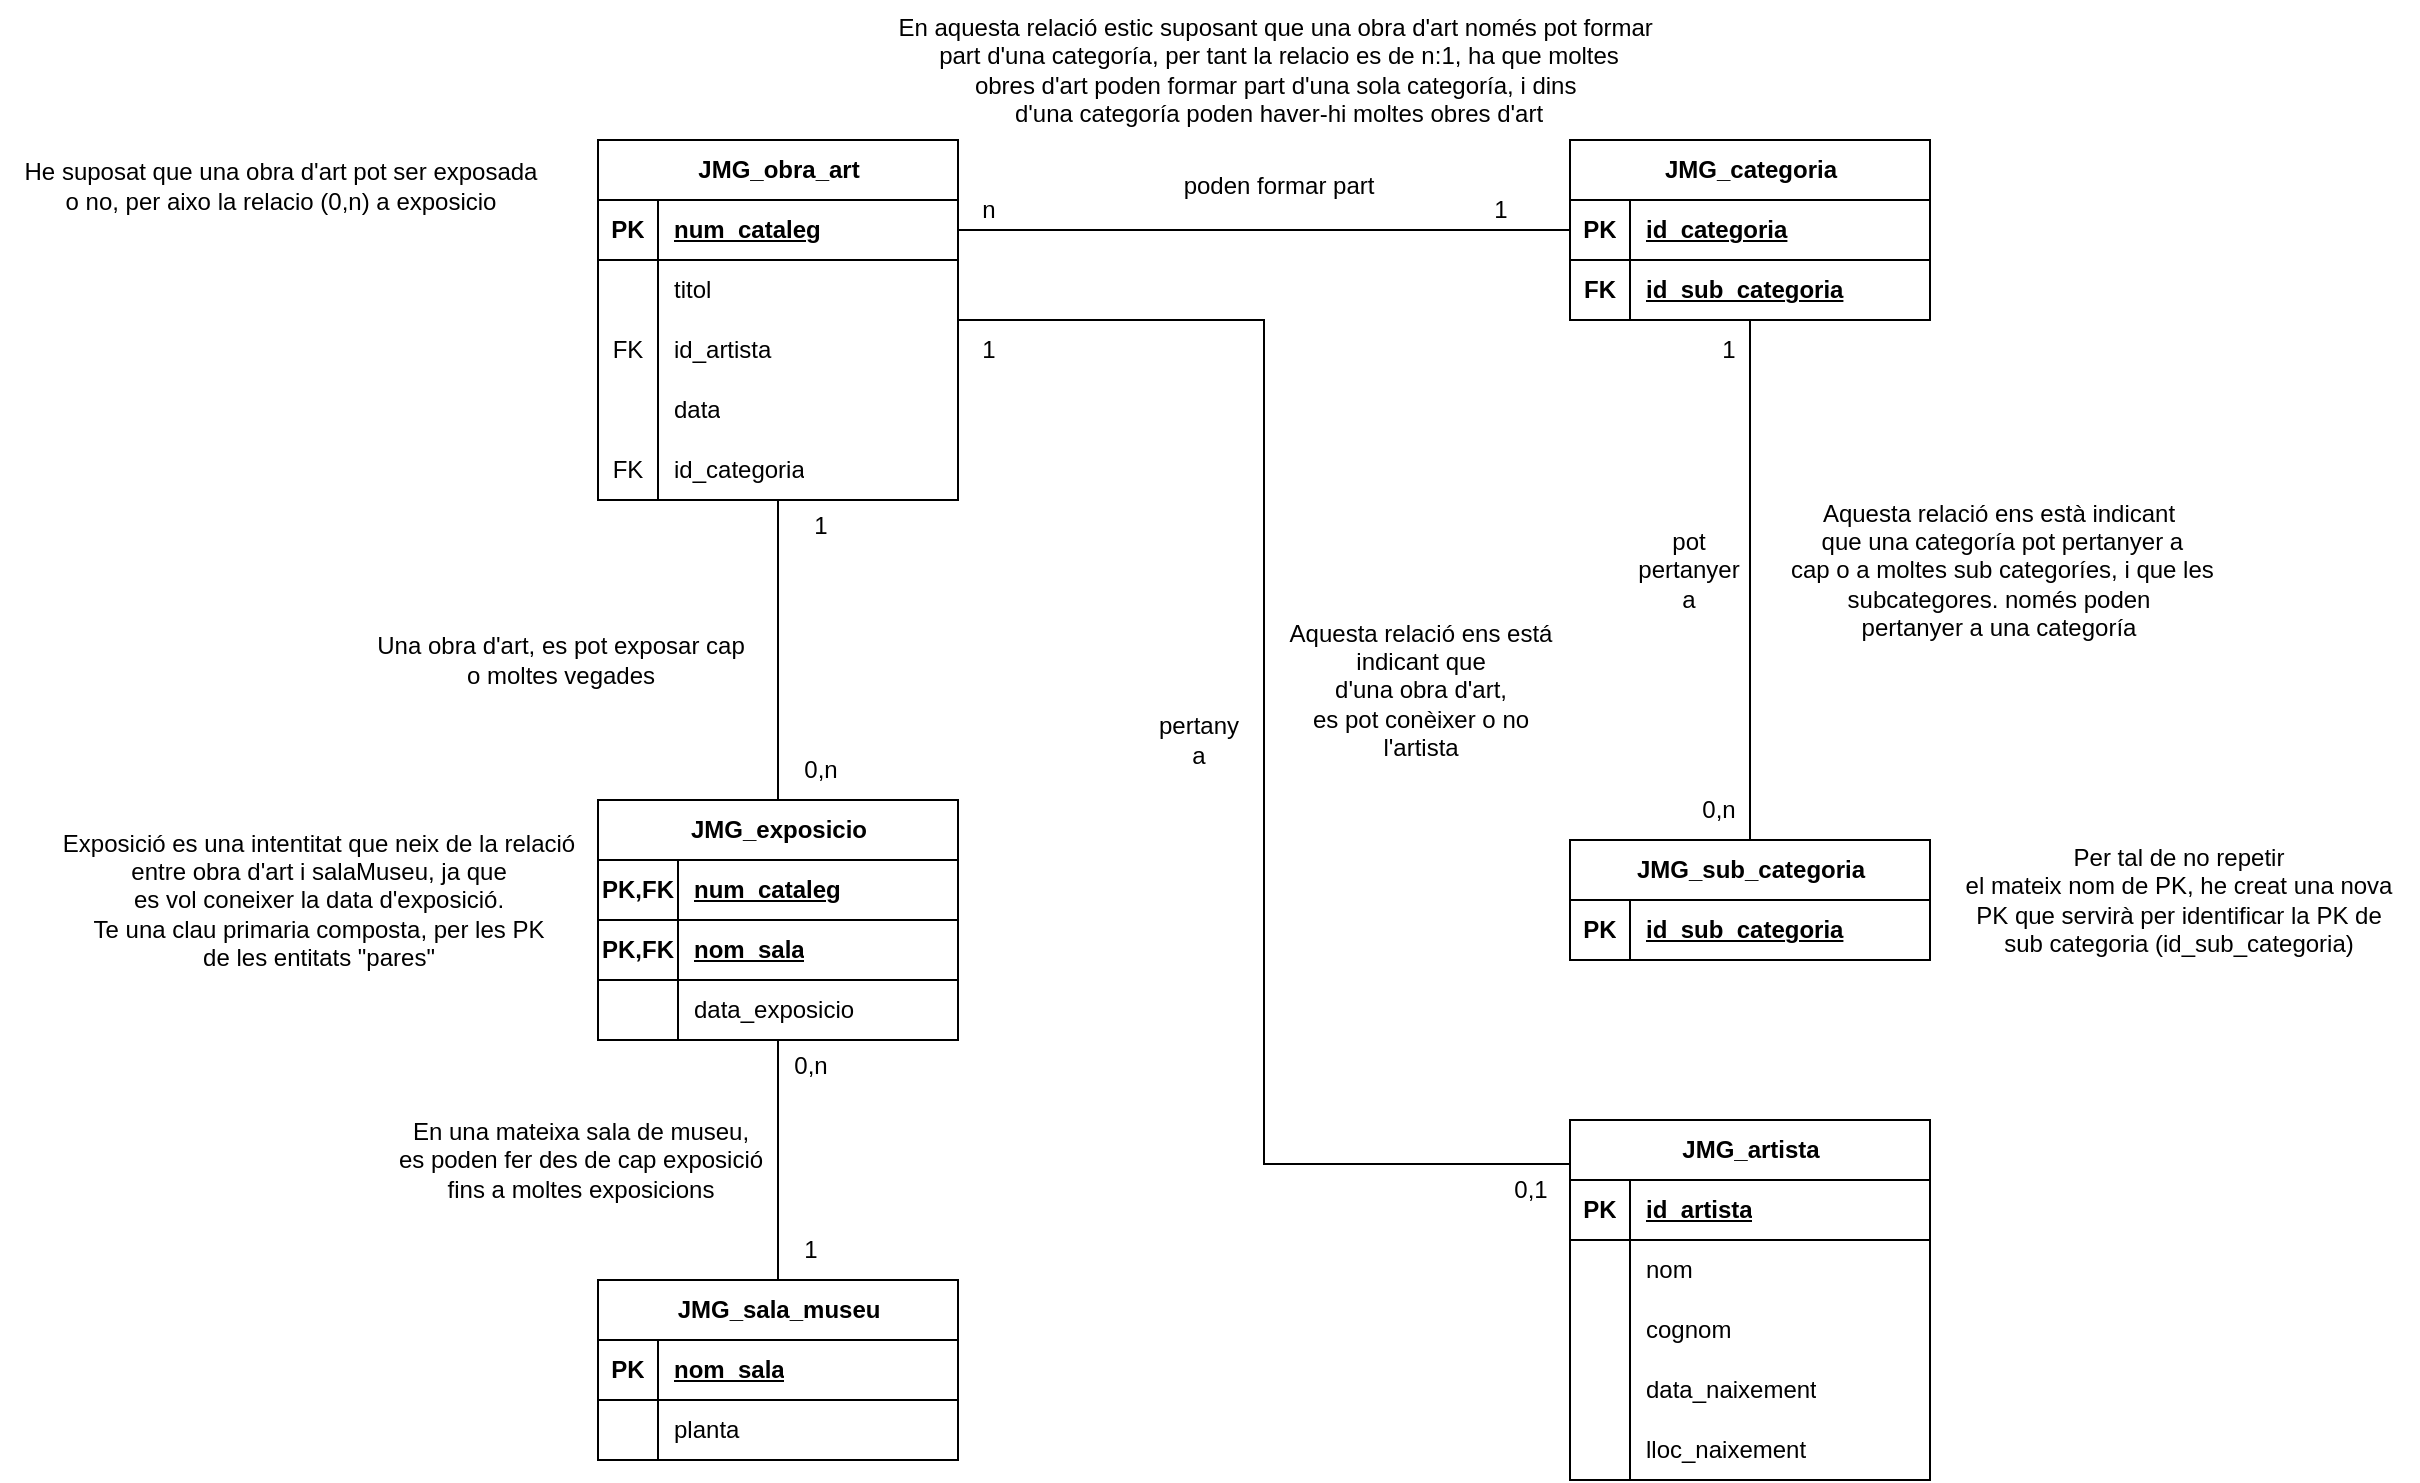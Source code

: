 <mxfile version="24.8.3">
  <diagram name="Página-1" id="B-bke3QCGIZsyUV_sevb">
    <mxGraphModel dx="2195" dy="790" grid="1" gridSize="10" guides="1" tooltips="1" connect="1" arrows="1" fold="1" page="1" pageScale="1" pageWidth="827" pageHeight="1169" math="0" shadow="0">
      <root>
        <mxCell id="0" />
        <mxCell id="1" parent="0" />
        <mxCell id="Ic7_FfRGiniO8kVixbo9-100" style="edgeStyle=orthogonalEdgeStyle;rounded=0;orthogonalLoop=1;jettySize=auto;html=1;entryX=0.5;entryY=0;entryDx=0;entryDy=0;endArrow=none;endFill=0;" edge="1" parent="1" source="Ic7_FfRGiniO8kVixbo9-1" target="Ic7_FfRGiniO8kVixbo9-68">
          <mxGeometry relative="1" as="geometry" />
        </mxCell>
        <mxCell id="Ic7_FfRGiniO8kVixbo9-1" value="JMG_obra_art" style="shape=table;startSize=30;container=1;collapsible=1;childLayout=tableLayout;fixedRows=1;rowLines=0;fontStyle=1;align=center;resizeLast=1;html=1;" vertex="1" parent="1">
          <mxGeometry x="100" y="180" width="180" height="180" as="geometry" />
        </mxCell>
        <mxCell id="Ic7_FfRGiniO8kVixbo9-2" value="" style="shape=tableRow;horizontal=0;startSize=0;swimlaneHead=0;swimlaneBody=0;fillColor=none;collapsible=0;dropTarget=0;points=[[0,0.5],[1,0.5]];portConstraint=eastwest;top=0;left=0;right=0;bottom=1;" vertex="1" parent="Ic7_FfRGiniO8kVixbo9-1">
          <mxGeometry y="30" width="180" height="30" as="geometry" />
        </mxCell>
        <mxCell id="Ic7_FfRGiniO8kVixbo9-3" value="PK" style="shape=partialRectangle;connectable=0;fillColor=none;top=0;left=0;bottom=0;right=0;fontStyle=1;overflow=hidden;whiteSpace=wrap;html=1;" vertex="1" parent="Ic7_FfRGiniO8kVixbo9-2">
          <mxGeometry width="30" height="30" as="geometry">
            <mxRectangle width="30" height="30" as="alternateBounds" />
          </mxGeometry>
        </mxCell>
        <mxCell id="Ic7_FfRGiniO8kVixbo9-4" value="num_cataleg" style="shape=partialRectangle;connectable=0;fillColor=none;top=0;left=0;bottom=0;right=0;align=left;spacingLeft=6;fontStyle=5;overflow=hidden;whiteSpace=wrap;html=1;" vertex="1" parent="Ic7_FfRGiniO8kVixbo9-2">
          <mxGeometry x="30" width="150" height="30" as="geometry">
            <mxRectangle width="150" height="30" as="alternateBounds" />
          </mxGeometry>
        </mxCell>
        <mxCell id="Ic7_FfRGiniO8kVixbo9-5" value="" style="shape=tableRow;horizontal=0;startSize=0;swimlaneHead=0;swimlaneBody=0;fillColor=none;collapsible=0;dropTarget=0;points=[[0,0.5],[1,0.5]];portConstraint=eastwest;top=0;left=0;right=0;bottom=0;" vertex="1" parent="Ic7_FfRGiniO8kVixbo9-1">
          <mxGeometry y="60" width="180" height="30" as="geometry" />
        </mxCell>
        <mxCell id="Ic7_FfRGiniO8kVixbo9-6" value="" style="shape=partialRectangle;connectable=0;fillColor=none;top=0;left=0;bottom=0;right=0;editable=1;overflow=hidden;whiteSpace=wrap;html=1;" vertex="1" parent="Ic7_FfRGiniO8kVixbo9-5">
          <mxGeometry width="30" height="30" as="geometry">
            <mxRectangle width="30" height="30" as="alternateBounds" />
          </mxGeometry>
        </mxCell>
        <mxCell id="Ic7_FfRGiniO8kVixbo9-7" value="titol" style="shape=partialRectangle;connectable=0;fillColor=none;top=0;left=0;bottom=0;right=0;align=left;spacingLeft=6;overflow=hidden;whiteSpace=wrap;html=1;" vertex="1" parent="Ic7_FfRGiniO8kVixbo9-5">
          <mxGeometry x="30" width="150" height="30" as="geometry">
            <mxRectangle width="150" height="30" as="alternateBounds" />
          </mxGeometry>
        </mxCell>
        <mxCell id="Ic7_FfRGiniO8kVixbo9-8" value="" style="shape=tableRow;horizontal=0;startSize=0;swimlaneHead=0;swimlaneBody=0;fillColor=none;collapsible=0;dropTarget=0;points=[[0,0.5],[1,0.5]];portConstraint=eastwest;top=0;left=0;right=0;bottom=0;" vertex="1" parent="Ic7_FfRGiniO8kVixbo9-1">
          <mxGeometry y="90" width="180" height="30" as="geometry" />
        </mxCell>
        <mxCell id="Ic7_FfRGiniO8kVixbo9-9" value="FK" style="shape=partialRectangle;connectable=0;fillColor=none;top=0;left=0;bottom=0;right=0;editable=1;overflow=hidden;whiteSpace=wrap;html=1;" vertex="1" parent="Ic7_FfRGiniO8kVixbo9-8">
          <mxGeometry width="30" height="30" as="geometry">
            <mxRectangle width="30" height="30" as="alternateBounds" />
          </mxGeometry>
        </mxCell>
        <mxCell id="Ic7_FfRGiniO8kVixbo9-10" value="id_artista" style="shape=partialRectangle;connectable=0;fillColor=none;top=0;left=0;bottom=0;right=0;align=left;spacingLeft=6;overflow=hidden;whiteSpace=wrap;html=1;" vertex="1" parent="Ic7_FfRGiniO8kVixbo9-8">
          <mxGeometry x="30" width="150" height="30" as="geometry">
            <mxRectangle width="150" height="30" as="alternateBounds" />
          </mxGeometry>
        </mxCell>
        <mxCell id="Ic7_FfRGiniO8kVixbo9-17" style="shape=tableRow;horizontal=0;startSize=0;swimlaneHead=0;swimlaneBody=0;fillColor=none;collapsible=0;dropTarget=0;points=[[0,0.5],[1,0.5]];portConstraint=eastwest;top=0;left=0;right=0;bottom=0;" vertex="1" parent="Ic7_FfRGiniO8kVixbo9-1">
          <mxGeometry y="120" width="180" height="30" as="geometry" />
        </mxCell>
        <mxCell id="Ic7_FfRGiniO8kVixbo9-18" style="shape=partialRectangle;connectable=0;fillColor=none;top=0;left=0;bottom=0;right=0;editable=1;overflow=hidden;whiteSpace=wrap;html=1;" vertex="1" parent="Ic7_FfRGiniO8kVixbo9-17">
          <mxGeometry width="30" height="30" as="geometry">
            <mxRectangle width="30" height="30" as="alternateBounds" />
          </mxGeometry>
        </mxCell>
        <mxCell id="Ic7_FfRGiniO8kVixbo9-19" value="data" style="shape=partialRectangle;connectable=0;fillColor=none;top=0;left=0;bottom=0;right=0;align=left;spacingLeft=6;overflow=hidden;whiteSpace=wrap;html=1;" vertex="1" parent="Ic7_FfRGiniO8kVixbo9-17">
          <mxGeometry x="30" width="150" height="30" as="geometry">
            <mxRectangle width="150" height="30" as="alternateBounds" />
          </mxGeometry>
        </mxCell>
        <mxCell id="Ic7_FfRGiniO8kVixbo9-102" style="shape=tableRow;horizontal=0;startSize=0;swimlaneHead=0;swimlaneBody=0;fillColor=none;collapsible=0;dropTarget=0;points=[[0,0.5],[1,0.5]];portConstraint=eastwest;top=0;left=0;right=0;bottom=0;" vertex="1" parent="Ic7_FfRGiniO8kVixbo9-1">
          <mxGeometry y="150" width="180" height="30" as="geometry" />
        </mxCell>
        <mxCell id="Ic7_FfRGiniO8kVixbo9-103" value="FK" style="shape=partialRectangle;connectable=0;fillColor=none;top=0;left=0;bottom=0;right=0;editable=1;overflow=hidden;whiteSpace=wrap;html=1;" vertex="1" parent="Ic7_FfRGiniO8kVixbo9-102">
          <mxGeometry width="30" height="30" as="geometry">
            <mxRectangle width="30" height="30" as="alternateBounds" />
          </mxGeometry>
        </mxCell>
        <mxCell id="Ic7_FfRGiniO8kVixbo9-104" value="id_categoria" style="shape=partialRectangle;connectable=0;fillColor=none;top=0;left=0;bottom=0;right=0;align=left;spacingLeft=6;overflow=hidden;whiteSpace=wrap;html=1;" vertex="1" parent="Ic7_FfRGiniO8kVixbo9-102">
          <mxGeometry x="30" width="150" height="30" as="geometry">
            <mxRectangle width="150" height="30" as="alternateBounds" />
          </mxGeometry>
        </mxCell>
        <mxCell id="Ic7_FfRGiniO8kVixbo9-33" value="JMG_artista" style="shape=table;startSize=30;container=1;collapsible=1;childLayout=tableLayout;fixedRows=1;rowLines=0;fontStyle=1;align=center;resizeLast=1;html=1;" vertex="1" parent="1">
          <mxGeometry x="586" y="670" width="180" height="180" as="geometry" />
        </mxCell>
        <mxCell id="Ic7_FfRGiniO8kVixbo9-34" value="" style="shape=tableRow;horizontal=0;startSize=0;swimlaneHead=0;swimlaneBody=0;fillColor=none;collapsible=0;dropTarget=0;points=[[0,0.5],[1,0.5]];portConstraint=eastwest;top=0;left=0;right=0;bottom=1;" vertex="1" parent="Ic7_FfRGiniO8kVixbo9-33">
          <mxGeometry y="30" width="180" height="30" as="geometry" />
        </mxCell>
        <mxCell id="Ic7_FfRGiniO8kVixbo9-35" value="PK" style="shape=partialRectangle;connectable=0;fillColor=none;top=0;left=0;bottom=0;right=0;fontStyle=1;overflow=hidden;whiteSpace=wrap;html=1;" vertex="1" parent="Ic7_FfRGiniO8kVixbo9-34">
          <mxGeometry width="30" height="30" as="geometry">
            <mxRectangle width="30" height="30" as="alternateBounds" />
          </mxGeometry>
        </mxCell>
        <mxCell id="Ic7_FfRGiniO8kVixbo9-36" value="id_artista" style="shape=partialRectangle;connectable=0;fillColor=none;top=0;left=0;bottom=0;right=0;align=left;spacingLeft=6;fontStyle=5;overflow=hidden;whiteSpace=wrap;html=1;" vertex="1" parent="Ic7_FfRGiniO8kVixbo9-34">
          <mxGeometry x="30" width="150" height="30" as="geometry">
            <mxRectangle width="150" height="30" as="alternateBounds" />
          </mxGeometry>
        </mxCell>
        <mxCell id="Ic7_FfRGiniO8kVixbo9-37" value="" style="shape=tableRow;horizontal=0;startSize=0;swimlaneHead=0;swimlaneBody=0;fillColor=none;collapsible=0;dropTarget=0;points=[[0,0.5],[1,0.5]];portConstraint=eastwest;top=0;left=0;right=0;bottom=0;" vertex="1" parent="Ic7_FfRGiniO8kVixbo9-33">
          <mxGeometry y="60" width="180" height="30" as="geometry" />
        </mxCell>
        <mxCell id="Ic7_FfRGiniO8kVixbo9-38" value="" style="shape=partialRectangle;connectable=0;fillColor=none;top=0;left=0;bottom=0;right=0;editable=1;overflow=hidden;whiteSpace=wrap;html=1;" vertex="1" parent="Ic7_FfRGiniO8kVixbo9-37">
          <mxGeometry width="30" height="30" as="geometry">
            <mxRectangle width="30" height="30" as="alternateBounds" />
          </mxGeometry>
        </mxCell>
        <mxCell id="Ic7_FfRGiniO8kVixbo9-39" value="nom" style="shape=partialRectangle;connectable=0;fillColor=none;top=0;left=0;bottom=0;right=0;align=left;spacingLeft=6;overflow=hidden;whiteSpace=wrap;html=1;" vertex="1" parent="Ic7_FfRGiniO8kVixbo9-37">
          <mxGeometry x="30" width="150" height="30" as="geometry">
            <mxRectangle width="150" height="30" as="alternateBounds" />
          </mxGeometry>
        </mxCell>
        <mxCell id="Ic7_FfRGiniO8kVixbo9-40" value="" style="shape=tableRow;horizontal=0;startSize=0;swimlaneHead=0;swimlaneBody=0;fillColor=none;collapsible=0;dropTarget=0;points=[[0,0.5],[1,0.5]];portConstraint=eastwest;top=0;left=0;right=0;bottom=0;" vertex="1" parent="Ic7_FfRGiniO8kVixbo9-33">
          <mxGeometry y="90" width="180" height="30" as="geometry" />
        </mxCell>
        <mxCell id="Ic7_FfRGiniO8kVixbo9-41" value="" style="shape=partialRectangle;connectable=0;fillColor=none;top=0;left=0;bottom=0;right=0;editable=1;overflow=hidden;whiteSpace=wrap;html=1;" vertex="1" parent="Ic7_FfRGiniO8kVixbo9-40">
          <mxGeometry width="30" height="30" as="geometry">
            <mxRectangle width="30" height="30" as="alternateBounds" />
          </mxGeometry>
        </mxCell>
        <mxCell id="Ic7_FfRGiniO8kVixbo9-42" value="cognom" style="shape=partialRectangle;connectable=0;fillColor=none;top=0;left=0;bottom=0;right=0;align=left;spacingLeft=6;overflow=hidden;whiteSpace=wrap;html=1;" vertex="1" parent="Ic7_FfRGiniO8kVixbo9-40">
          <mxGeometry x="30" width="150" height="30" as="geometry">
            <mxRectangle width="150" height="30" as="alternateBounds" />
          </mxGeometry>
        </mxCell>
        <mxCell id="Ic7_FfRGiniO8kVixbo9-43" style="shape=tableRow;horizontal=0;startSize=0;swimlaneHead=0;swimlaneBody=0;fillColor=none;collapsible=0;dropTarget=0;points=[[0,0.5],[1,0.5]];portConstraint=eastwest;top=0;left=0;right=0;bottom=0;" vertex="1" parent="Ic7_FfRGiniO8kVixbo9-33">
          <mxGeometry y="120" width="180" height="30" as="geometry" />
        </mxCell>
        <mxCell id="Ic7_FfRGiniO8kVixbo9-44" style="shape=partialRectangle;connectable=0;fillColor=none;top=0;left=0;bottom=0;right=0;editable=1;overflow=hidden;whiteSpace=wrap;html=1;" vertex="1" parent="Ic7_FfRGiniO8kVixbo9-43">
          <mxGeometry width="30" height="30" as="geometry">
            <mxRectangle width="30" height="30" as="alternateBounds" />
          </mxGeometry>
        </mxCell>
        <mxCell id="Ic7_FfRGiniO8kVixbo9-45" value="data_naixement" style="shape=partialRectangle;connectable=0;fillColor=none;top=0;left=0;bottom=0;right=0;align=left;spacingLeft=6;overflow=hidden;whiteSpace=wrap;html=1;" vertex="1" parent="Ic7_FfRGiniO8kVixbo9-43">
          <mxGeometry x="30" width="150" height="30" as="geometry">
            <mxRectangle width="150" height="30" as="alternateBounds" />
          </mxGeometry>
        </mxCell>
        <mxCell id="Ic7_FfRGiniO8kVixbo9-46" style="shape=tableRow;horizontal=0;startSize=0;swimlaneHead=0;swimlaneBody=0;fillColor=none;collapsible=0;dropTarget=0;points=[[0,0.5],[1,0.5]];portConstraint=eastwest;top=0;left=0;right=0;bottom=0;" vertex="1" parent="Ic7_FfRGiniO8kVixbo9-33">
          <mxGeometry y="150" width="180" height="30" as="geometry" />
        </mxCell>
        <mxCell id="Ic7_FfRGiniO8kVixbo9-47" style="shape=partialRectangle;connectable=0;fillColor=none;top=0;left=0;bottom=0;right=0;editable=1;overflow=hidden;whiteSpace=wrap;html=1;" vertex="1" parent="Ic7_FfRGiniO8kVixbo9-46">
          <mxGeometry width="30" height="30" as="geometry">
            <mxRectangle width="30" height="30" as="alternateBounds" />
          </mxGeometry>
        </mxCell>
        <mxCell id="Ic7_FfRGiniO8kVixbo9-48" value="lloc_naixement" style="shape=partialRectangle;connectable=0;fillColor=none;top=0;left=0;bottom=0;right=0;align=left;spacingLeft=6;overflow=hidden;whiteSpace=wrap;html=1;" vertex="1" parent="Ic7_FfRGiniO8kVixbo9-46">
          <mxGeometry x="30" width="150" height="30" as="geometry">
            <mxRectangle width="150" height="30" as="alternateBounds" />
          </mxGeometry>
        </mxCell>
        <mxCell id="Ic7_FfRGiniO8kVixbo9-49" value="JMG_sala_museu" style="shape=table;startSize=30;container=1;collapsible=1;childLayout=tableLayout;fixedRows=1;rowLines=0;fontStyle=1;align=center;resizeLast=1;html=1;" vertex="1" parent="1">
          <mxGeometry x="100" y="750" width="180" height="90" as="geometry" />
        </mxCell>
        <mxCell id="Ic7_FfRGiniO8kVixbo9-50" value="" style="shape=tableRow;horizontal=0;startSize=0;swimlaneHead=0;swimlaneBody=0;fillColor=none;collapsible=0;dropTarget=0;points=[[0,0.5],[1,0.5]];portConstraint=eastwest;top=0;left=0;right=0;bottom=1;" vertex="1" parent="Ic7_FfRGiniO8kVixbo9-49">
          <mxGeometry y="30" width="180" height="30" as="geometry" />
        </mxCell>
        <mxCell id="Ic7_FfRGiniO8kVixbo9-51" value="PK" style="shape=partialRectangle;connectable=0;fillColor=none;top=0;left=0;bottom=0;right=0;fontStyle=1;overflow=hidden;whiteSpace=wrap;html=1;" vertex="1" parent="Ic7_FfRGiniO8kVixbo9-50">
          <mxGeometry width="30" height="30" as="geometry">
            <mxRectangle width="30" height="30" as="alternateBounds" />
          </mxGeometry>
        </mxCell>
        <mxCell id="Ic7_FfRGiniO8kVixbo9-52" value="nom_sala" style="shape=partialRectangle;connectable=0;fillColor=none;top=0;left=0;bottom=0;right=0;align=left;spacingLeft=6;fontStyle=5;overflow=hidden;whiteSpace=wrap;html=1;" vertex="1" parent="Ic7_FfRGiniO8kVixbo9-50">
          <mxGeometry x="30" width="150" height="30" as="geometry">
            <mxRectangle width="150" height="30" as="alternateBounds" />
          </mxGeometry>
        </mxCell>
        <mxCell id="Ic7_FfRGiniO8kVixbo9-53" value="" style="shape=tableRow;horizontal=0;startSize=0;swimlaneHead=0;swimlaneBody=0;fillColor=none;collapsible=0;dropTarget=0;points=[[0,0.5],[1,0.5]];portConstraint=eastwest;top=0;left=0;right=0;bottom=0;" vertex="1" parent="Ic7_FfRGiniO8kVixbo9-49">
          <mxGeometry y="60" width="180" height="30" as="geometry" />
        </mxCell>
        <mxCell id="Ic7_FfRGiniO8kVixbo9-54" value="" style="shape=partialRectangle;connectable=0;fillColor=none;top=0;left=0;bottom=0;right=0;editable=1;overflow=hidden;whiteSpace=wrap;html=1;" vertex="1" parent="Ic7_FfRGiniO8kVixbo9-53">
          <mxGeometry width="30" height="30" as="geometry">
            <mxRectangle width="30" height="30" as="alternateBounds" />
          </mxGeometry>
        </mxCell>
        <mxCell id="Ic7_FfRGiniO8kVixbo9-55" value="planta" style="shape=partialRectangle;connectable=0;fillColor=none;top=0;left=0;bottom=0;right=0;align=left;spacingLeft=6;overflow=hidden;whiteSpace=wrap;html=1;" vertex="1" parent="Ic7_FfRGiniO8kVixbo9-53">
          <mxGeometry x="30" width="150" height="30" as="geometry">
            <mxRectangle width="150" height="30" as="alternateBounds" />
          </mxGeometry>
        </mxCell>
        <mxCell id="Ic7_FfRGiniO8kVixbo9-101" style="edgeStyle=orthogonalEdgeStyle;rounded=0;orthogonalLoop=1;jettySize=auto;html=1;entryX=0.5;entryY=0;entryDx=0;entryDy=0;endArrow=none;endFill=0;" edge="1" parent="1" source="Ic7_FfRGiniO8kVixbo9-68" target="Ic7_FfRGiniO8kVixbo9-49">
          <mxGeometry relative="1" as="geometry" />
        </mxCell>
        <mxCell id="Ic7_FfRGiniO8kVixbo9-68" value="JMG_exposicio" style="shape=table;startSize=30;container=1;collapsible=1;childLayout=tableLayout;fixedRows=1;rowLines=0;fontStyle=1;align=center;resizeLast=1;html=1;" vertex="1" parent="1">
          <mxGeometry x="100" y="510" width="180" height="120" as="geometry" />
        </mxCell>
        <mxCell id="Ic7_FfRGiniO8kVixbo9-69" value="" style="shape=tableRow;horizontal=0;startSize=0;swimlaneHead=0;swimlaneBody=0;fillColor=none;collapsible=0;dropTarget=0;points=[[0,0.5],[1,0.5]];portConstraint=eastwest;top=0;left=0;right=0;bottom=1;" vertex="1" parent="Ic7_FfRGiniO8kVixbo9-68">
          <mxGeometry y="30" width="180" height="30" as="geometry" />
        </mxCell>
        <mxCell id="Ic7_FfRGiniO8kVixbo9-70" value="PK,FK" style="shape=partialRectangle;connectable=0;fillColor=none;top=0;left=0;bottom=0;right=0;fontStyle=1;overflow=hidden;whiteSpace=wrap;html=1;" vertex="1" parent="Ic7_FfRGiniO8kVixbo9-69">
          <mxGeometry width="40" height="30" as="geometry">
            <mxRectangle width="40" height="30" as="alternateBounds" />
          </mxGeometry>
        </mxCell>
        <mxCell id="Ic7_FfRGiniO8kVixbo9-71" value="num_cataleg" style="shape=partialRectangle;connectable=0;fillColor=none;top=0;left=0;bottom=0;right=0;align=left;spacingLeft=6;fontStyle=5;overflow=hidden;whiteSpace=wrap;html=1;" vertex="1" parent="Ic7_FfRGiniO8kVixbo9-69">
          <mxGeometry x="40" width="140" height="30" as="geometry">
            <mxRectangle width="140" height="30" as="alternateBounds" />
          </mxGeometry>
        </mxCell>
        <mxCell id="Ic7_FfRGiniO8kVixbo9-84" style="shape=tableRow;horizontal=0;startSize=0;swimlaneHead=0;swimlaneBody=0;fillColor=none;collapsible=0;dropTarget=0;points=[[0,0.5],[1,0.5]];portConstraint=eastwest;top=0;left=0;right=0;bottom=1;" vertex="1" parent="Ic7_FfRGiniO8kVixbo9-68">
          <mxGeometry y="60" width="180" height="30" as="geometry" />
        </mxCell>
        <mxCell id="Ic7_FfRGiniO8kVixbo9-85" value="PK,FK" style="shape=partialRectangle;connectable=0;fillColor=none;top=0;left=0;bottom=0;right=0;fontStyle=1;overflow=hidden;whiteSpace=wrap;html=1;" vertex="1" parent="Ic7_FfRGiniO8kVixbo9-84">
          <mxGeometry width="40" height="30" as="geometry">
            <mxRectangle width="40" height="30" as="alternateBounds" />
          </mxGeometry>
        </mxCell>
        <mxCell id="Ic7_FfRGiniO8kVixbo9-86" value="nom_sala" style="shape=partialRectangle;connectable=0;fillColor=none;top=0;left=0;bottom=0;right=0;align=left;spacingLeft=6;fontStyle=5;overflow=hidden;whiteSpace=wrap;html=1;" vertex="1" parent="Ic7_FfRGiniO8kVixbo9-84">
          <mxGeometry x="40" width="140" height="30" as="geometry">
            <mxRectangle width="140" height="30" as="alternateBounds" />
          </mxGeometry>
        </mxCell>
        <mxCell id="Ic7_FfRGiniO8kVixbo9-72" value="" style="shape=tableRow;horizontal=0;startSize=0;swimlaneHead=0;swimlaneBody=0;fillColor=none;collapsible=0;dropTarget=0;points=[[0,0.5],[1,0.5]];portConstraint=eastwest;top=0;left=0;right=0;bottom=0;" vertex="1" parent="Ic7_FfRGiniO8kVixbo9-68">
          <mxGeometry y="90" width="180" height="30" as="geometry" />
        </mxCell>
        <mxCell id="Ic7_FfRGiniO8kVixbo9-73" value="" style="shape=partialRectangle;connectable=0;fillColor=none;top=0;left=0;bottom=0;right=0;editable=1;overflow=hidden;whiteSpace=wrap;html=1;" vertex="1" parent="Ic7_FfRGiniO8kVixbo9-72">
          <mxGeometry width="40" height="30" as="geometry">
            <mxRectangle width="40" height="30" as="alternateBounds" />
          </mxGeometry>
        </mxCell>
        <mxCell id="Ic7_FfRGiniO8kVixbo9-74" value="data_exposicio" style="shape=partialRectangle;connectable=0;fillColor=none;top=0;left=0;bottom=0;right=0;align=left;spacingLeft=6;overflow=hidden;whiteSpace=wrap;html=1;" vertex="1" parent="Ic7_FfRGiniO8kVixbo9-72">
          <mxGeometry x="40" width="140" height="30" as="geometry">
            <mxRectangle width="140" height="30" as="alternateBounds" />
          </mxGeometry>
        </mxCell>
        <mxCell id="Ic7_FfRGiniO8kVixbo9-119" style="edgeStyle=orthogonalEdgeStyle;rounded=0;orthogonalLoop=1;jettySize=auto;html=1;entryX=0.5;entryY=0;entryDx=0;entryDy=0;endArrow=none;endFill=0;" edge="1" parent="1" source="Ic7_FfRGiniO8kVixbo9-87" target="Ic7_FfRGiniO8kVixbo9-106">
          <mxGeometry relative="1" as="geometry" />
        </mxCell>
        <mxCell id="Ic7_FfRGiniO8kVixbo9-87" value="JMG_categoria" style="shape=table;startSize=30;container=1;collapsible=1;childLayout=tableLayout;fixedRows=1;rowLines=0;fontStyle=1;align=center;resizeLast=1;html=1;" vertex="1" parent="1">
          <mxGeometry x="586" y="180" width="180" height="90" as="geometry" />
        </mxCell>
        <mxCell id="Ic7_FfRGiniO8kVixbo9-88" value="" style="shape=tableRow;horizontal=0;startSize=0;swimlaneHead=0;swimlaneBody=0;fillColor=none;collapsible=0;dropTarget=0;points=[[0,0.5],[1,0.5]];portConstraint=eastwest;top=0;left=0;right=0;bottom=1;" vertex="1" parent="Ic7_FfRGiniO8kVixbo9-87">
          <mxGeometry y="30" width="180" height="30" as="geometry" />
        </mxCell>
        <mxCell id="Ic7_FfRGiniO8kVixbo9-89" value="PK" style="shape=partialRectangle;connectable=0;fillColor=none;top=0;left=0;bottom=0;right=0;fontStyle=1;overflow=hidden;whiteSpace=wrap;html=1;" vertex="1" parent="Ic7_FfRGiniO8kVixbo9-88">
          <mxGeometry width="30" height="30" as="geometry">
            <mxRectangle width="30" height="30" as="alternateBounds" />
          </mxGeometry>
        </mxCell>
        <mxCell id="Ic7_FfRGiniO8kVixbo9-90" value="id_categoria" style="shape=partialRectangle;connectable=0;fillColor=none;top=0;left=0;bottom=0;right=0;align=left;spacingLeft=6;fontStyle=5;overflow=hidden;whiteSpace=wrap;html=1;" vertex="1" parent="Ic7_FfRGiniO8kVixbo9-88">
          <mxGeometry x="30" width="150" height="30" as="geometry">
            <mxRectangle width="150" height="30" as="alternateBounds" />
          </mxGeometry>
        </mxCell>
        <mxCell id="Ic7_FfRGiniO8kVixbo9-122" style="shape=tableRow;horizontal=0;startSize=0;swimlaneHead=0;swimlaneBody=0;fillColor=none;collapsible=0;dropTarget=0;points=[[0,0.5],[1,0.5]];portConstraint=eastwest;top=0;left=0;right=0;bottom=1;" vertex="1" parent="Ic7_FfRGiniO8kVixbo9-87">
          <mxGeometry y="60" width="180" height="30" as="geometry" />
        </mxCell>
        <mxCell id="Ic7_FfRGiniO8kVixbo9-123" value="FK" style="shape=partialRectangle;connectable=0;fillColor=none;top=0;left=0;bottom=0;right=0;fontStyle=1;overflow=hidden;whiteSpace=wrap;html=1;" vertex="1" parent="Ic7_FfRGiniO8kVixbo9-122">
          <mxGeometry width="30" height="30" as="geometry">
            <mxRectangle width="30" height="30" as="alternateBounds" />
          </mxGeometry>
        </mxCell>
        <mxCell id="Ic7_FfRGiniO8kVixbo9-124" value="id_sub_categoria" style="shape=partialRectangle;connectable=0;fillColor=none;top=0;left=0;bottom=0;right=0;align=left;spacingLeft=6;fontStyle=5;overflow=hidden;whiteSpace=wrap;html=1;" vertex="1" parent="Ic7_FfRGiniO8kVixbo9-122">
          <mxGeometry x="30" width="150" height="30" as="geometry">
            <mxRectangle width="150" height="30" as="alternateBounds" />
          </mxGeometry>
        </mxCell>
        <mxCell id="Ic7_FfRGiniO8kVixbo9-105" style="edgeStyle=orthogonalEdgeStyle;rounded=0;orthogonalLoop=1;jettySize=auto;html=1;entryX=0;entryY=0.5;entryDx=0;entryDy=0;endArrow=none;endFill=0;" edge="1" parent="1" source="Ic7_FfRGiniO8kVixbo9-2" target="Ic7_FfRGiniO8kVixbo9-88">
          <mxGeometry relative="1" as="geometry" />
        </mxCell>
        <mxCell id="Ic7_FfRGiniO8kVixbo9-106" value="JMG_sub_categoria" style="shape=table;startSize=30;container=1;collapsible=1;childLayout=tableLayout;fixedRows=1;rowLines=0;fontStyle=1;align=center;resizeLast=1;html=1;" vertex="1" parent="1">
          <mxGeometry x="586" y="530" width="180" height="60" as="geometry" />
        </mxCell>
        <mxCell id="Ic7_FfRGiniO8kVixbo9-107" value="" style="shape=tableRow;horizontal=0;startSize=0;swimlaneHead=0;swimlaneBody=0;fillColor=none;collapsible=0;dropTarget=0;points=[[0,0.5],[1,0.5]];portConstraint=eastwest;top=0;left=0;right=0;bottom=1;" vertex="1" parent="Ic7_FfRGiniO8kVixbo9-106">
          <mxGeometry y="30" width="180" height="30" as="geometry" />
        </mxCell>
        <mxCell id="Ic7_FfRGiniO8kVixbo9-108" value="PK" style="shape=partialRectangle;connectable=0;fillColor=none;top=0;left=0;bottom=0;right=0;fontStyle=1;overflow=hidden;whiteSpace=wrap;html=1;" vertex="1" parent="Ic7_FfRGiniO8kVixbo9-107">
          <mxGeometry width="30" height="30" as="geometry">
            <mxRectangle width="30" height="30" as="alternateBounds" />
          </mxGeometry>
        </mxCell>
        <mxCell id="Ic7_FfRGiniO8kVixbo9-109" value="id_sub_categoria" style="shape=partialRectangle;connectable=0;fillColor=none;top=0;left=0;bottom=0;right=0;align=left;spacingLeft=6;fontStyle=5;overflow=hidden;whiteSpace=wrap;html=1;" vertex="1" parent="Ic7_FfRGiniO8kVixbo9-107">
          <mxGeometry x="30" width="150" height="30" as="geometry">
            <mxRectangle width="150" height="30" as="alternateBounds" />
          </mxGeometry>
        </mxCell>
        <mxCell id="Ic7_FfRGiniO8kVixbo9-120" style="edgeStyle=orthogonalEdgeStyle;rounded=0;orthogonalLoop=1;jettySize=auto;html=1;entryX=0;entryY=0.122;entryDx=0;entryDy=0;entryPerimeter=0;endArrow=none;endFill=0;" edge="1" parent="1" source="Ic7_FfRGiniO8kVixbo9-1" target="Ic7_FfRGiniO8kVixbo9-33">
          <mxGeometry relative="1" as="geometry" />
        </mxCell>
        <mxCell id="Ic7_FfRGiniO8kVixbo9-121" value="&lt;div&gt;Per tal de no repetir &lt;br&gt;&lt;/div&gt;&lt;div&gt;el mateix nom de PK, he creat una nova&lt;/div&gt;&lt;div&gt;PK que servirà per identificar la PK de&lt;/div&gt;&lt;div&gt;sub categoria (id_sub_categoria)&lt;br&gt;&lt;/div&gt;" style="text;html=1;align=center;verticalAlign=middle;resizable=0;points=[];autosize=1;strokeColor=none;fillColor=none;" vertex="1" parent="1">
          <mxGeometry x="770" y="525" width="240" height="70" as="geometry" />
        </mxCell>
        <mxCell id="Ic7_FfRGiniO8kVixbo9-125" value="1" style="text;html=1;align=center;verticalAlign=middle;resizable=0;points=[];autosize=1;strokeColor=none;fillColor=none;" vertex="1" parent="1">
          <mxGeometry x="650" y="270" width="30" height="30" as="geometry" />
        </mxCell>
        <mxCell id="Ic7_FfRGiniO8kVixbo9-126" value="0,n" style="text;html=1;align=center;verticalAlign=middle;resizable=0;points=[];autosize=1;strokeColor=none;fillColor=none;" vertex="1" parent="1">
          <mxGeometry x="640" y="500" width="40" height="30" as="geometry" />
        </mxCell>
        <mxCell id="Ic7_FfRGiniO8kVixbo9-127" value="&lt;div&gt;pot&lt;/div&gt;&lt;div&gt;pertanyer &lt;br&gt;&lt;/div&gt;&lt;div&gt;a&lt;br&gt;&lt;/div&gt;" style="text;html=1;align=center;verticalAlign=middle;resizable=0;points=[];autosize=1;strokeColor=none;fillColor=none;" vertex="1" parent="1">
          <mxGeometry x="610" y="365" width="70" height="60" as="geometry" />
        </mxCell>
        <mxCell id="Ic7_FfRGiniO8kVixbo9-128" value="&lt;div&gt;Aquesta relació ens està indicant&lt;/div&gt;&lt;div&gt;&amp;nbsp;que una categoría pot pertanyer a&lt;/div&gt;&lt;div&gt;&amp;nbsp;cap o a moltes sub categoríes, i que les &lt;br&gt;&lt;/div&gt;&lt;div&gt;subcategores. només poden &lt;br&gt;&lt;/div&gt;&lt;div&gt;pertanyer a una categoría&lt;br&gt;&lt;/div&gt;" style="text;html=1;align=center;verticalAlign=middle;resizable=0;points=[];autosize=1;strokeColor=none;fillColor=none;" vertex="1" parent="1">
          <mxGeometry x="680" y="350" width="240" height="90" as="geometry" />
        </mxCell>
        <mxCell id="Ic7_FfRGiniO8kVixbo9-129" value="1" style="text;html=1;align=center;verticalAlign=middle;resizable=0;points=[];autosize=1;strokeColor=none;fillColor=none;" vertex="1" parent="1">
          <mxGeometry x="280" y="270" width="30" height="30" as="geometry" />
        </mxCell>
        <mxCell id="Ic7_FfRGiniO8kVixbo9-132" value="0,1" style="text;html=1;align=center;verticalAlign=middle;resizable=0;points=[];autosize=1;strokeColor=none;fillColor=none;" vertex="1" parent="1">
          <mxGeometry x="546" y="690" width="40" height="30" as="geometry" />
        </mxCell>
        <mxCell id="Ic7_FfRGiniO8kVixbo9-133" value="&lt;div&gt;pertany&lt;/div&gt;&lt;div&gt;a&lt;br&gt;&lt;/div&gt;" style="text;html=1;align=center;verticalAlign=middle;resizable=0;points=[];autosize=1;strokeColor=none;fillColor=none;" vertex="1" parent="1">
          <mxGeometry x="370" y="460" width="60" height="40" as="geometry" />
        </mxCell>
        <mxCell id="Ic7_FfRGiniO8kVixbo9-134" value="&lt;div&gt;Aquesta relació ens está&lt;/div&gt;&lt;div&gt;&amp;nbsp;indicant que&amp;nbsp;&lt;/div&gt;&lt;div&gt;d&#39;una obra d&#39;art,&lt;/div&gt;&lt;div&gt;es pot conèixer o no &lt;br&gt;&lt;/div&gt;&lt;div&gt;l&#39;artista&lt;br&gt;&lt;/div&gt;" style="text;html=1;align=center;verticalAlign=middle;resizable=0;points=[];autosize=1;strokeColor=none;fillColor=none;" vertex="1" parent="1">
          <mxGeometry x="436" y="410" width="150" height="90" as="geometry" />
        </mxCell>
        <mxCell id="Ic7_FfRGiniO8kVixbo9-136" value="1" style="text;html=1;align=center;verticalAlign=middle;resizable=0;points=[];autosize=1;strokeColor=none;fillColor=none;" vertex="1" parent="1">
          <mxGeometry x="196" y="358" width="30" height="30" as="geometry" />
        </mxCell>
        <mxCell id="Ic7_FfRGiniO8kVixbo9-137" value="0,n" style="text;html=1;align=center;verticalAlign=middle;resizable=0;points=[];autosize=1;strokeColor=none;fillColor=none;" vertex="1" parent="1">
          <mxGeometry x="191" y="480" width="40" height="30" as="geometry" />
        </mxCell>
        <mxCell id="Ic7_FfRGiniO8kVixbo9-138" value="n" style="text;html=1;align=center;verticalAlign=middle;resizable=0;points=[];autosize=1;strokeColor=none;fillColor=none;" vertex="1" parent="1">
          <mxGeometry x="280" y="200" width="30" height="30" as="geometry" />
        </mxCell>
        <mxCell id="Ic7_FfRGiniO8kVixbo9-142" value="&lt;div&gt;1&lt;/div&gt;" style="text;html=1;align=center;verticalAlign=middle;resizable=0;points=[];autosize=1;strokeColor=none;fillColor=none;" vertex="1" parent="1">
          <mxGeometry x="536" y="200" width="30" height="30" as="geometry" />
        </mxCell>
        <mxCell id="Ic7_FfRGiniO8kVixbo9-143" value="poden formar part" style="text;html=1;align=center;verticalAlign=middle;resizable=0;points=[];autosize=1;strokeColor=none;fillColor=none;" vertex="1" parent="1">
          <mxGeometry x="380" y="188" width="120" height="30" as="geometry" />
        </mxCell>
        <mxCell id="Ic7_FfRGiniO8kVixbo9-144" value="&lt;div&gt;En aquesta relació estic suposant que una obra d&#39;art només pot formar&amp;nbsp;&lt;/div&gt;&lt;div&gt;part d&#39;una categoría, per tant la relacio es de n:1, ha que moltes &lt;br&gt;&lt;/div&gt;&lt;div&gt;obres d&#39;art poden formar part d&#39;una sola categoría, i dins&amp;nbsp;&lt;/div&gt;&lt;div&gt;d&#39;una categoría poden haver-hi moltes obres d&#39;art&lt;br&gt;&lt;/div&gt;" style="text;html=1;align=center;verticalAlign=middle;resizable=0;points=[];autosize=1;strokeColor=none;fillColor=none;" vertex="1" parent="1">
          <mxGeometry x="240" y="110" width="400" height="70" as="geometry" />
        </mxCell>
        <mxCell id="Ic7_FfRGiniO8kVixbo9-145" value="1" style="text;html=1;align=center;verticalAlign=middle;resizable=0;points=[];autosize=1;strokeColor=none;fillColor=none;" vertex="1" parent="1">
          <mxGeometry x="191" y="720" width="30" height="30" as="geometry" />
        </mxCell>
        <mxCell id="Ic7_FfRGiniO8kVixbo9-146" value="0,n" style="text;html=1;align=center;verticalAlign=middle;resizable=0;points=[];autosize=1;strokeColor=none;fillColor=none;" vertex="1" parent="1">
          <mxGeometry x="186" y="628" width="40" height="30" as="geometry" />
        </mxCell>
        <mxCell id="Ic7_FfRGiniO8kVixbo9-147" value="&lt;div&gt;En una mateixa sala de museu,&lt;/div&gt;&lt;div&gt;&amp;nbsp;es poden fer des de cap exposició&amp;nbsp;&lt;/div&gt;&lt;div&gt;fins a moltes exposicions&lt;br&gt;&lt;/div&gt;" style="text;html=1;align=center;verticalAlign=middle;resizable=0;points=[];autosize=1;strokeColor=none;fillColor=none;" vertex="1" parent="1">
          <mxGeometry x="-14" y="660" width="210" height="60" as="geometry" />
        </mxCell>
        <mxCell id="Ic7_FfRGiniO8kVixbo9-148" value="&lt;div&gt;Una obra d&#39;art, es pot exposar cap&lt;/div&gt;&lt;div&gt;o moltes vegades&lt;br&gt;&lt;/div&gt;" style="text;html=1;align=center;verticalAlign=middle;resizable=0;points=[];autosize=1;strokeColor=none;fillColor=none;" vertex="1" parent="1">
          <mxGeometry x="-24" y="420" width="210" height="40" as="geometry" />
        </mxCell>
        <mxCell id="Ic7_FfRGiniO8kVixbo9-149" value="&lt;div&gt;Exposició es una intentitat que neix de la relació &lt;br&gt;&lt;/div&gt;&lt;div&gt;entre obra d&#39;art i salaMuseu, ja que&lt;/div&gt;&lt;div&gt;es vol coneixer la data d&#39;exposició.&lt;/div&gt;&lt;div&gt;Te una clau primaria composta, per les PK&lt;/div&gt;&lt;div&gt;de les entitats &quot;pares&quot;&lt;br&gt;&lt;/div&gt;" style="text;html=1;align=center;verticalAlign=middle;resizable=0;points=[];autosize=1;strokeColor=none;fillColor=none;" vertex="1" parent="1">
          <mxGeometry x="-180" y="515" width="280" height="90" as="geometry" />
        </mxCell>
        <mxCell id="Ic7_FfRGiniO8kVixbo9-150" value="&lt;div&gt;He suposat que una obra d&#39;art pot ser exposada &lt;br&gt;&lt;/div&gt;&lt;div&gt;o no, per aixo la relacio (0,n) a exposicio&lt;br&gt;&lt;/div&gt;" style="text;html=1;align=center;verticalAlign=middle;resizable=0;points=[];autosize=1;strokeColor=none;fillColor=none;" vertex="1" parent="1">
          <mxGeometry x="-199" y="183" width="280" height="40" as="geometry" />
        </mxCell>
      </root>
    </mxGraphModel>
  </diagram>
</mxfile>
